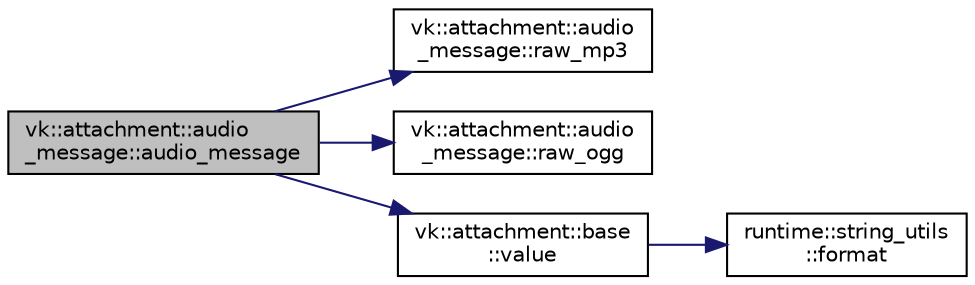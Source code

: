 digraph "vk::attachment::audio_message::audio_message"
{
 // LATEX_PDF_SIZE
  edge [fontname="Helvetica",fontsize="10",labelfontname="Helvetica",labelfontsize="10"];
  node [fontname="Helvetica",fontsize="10",shape=record];
  rankdir="LR";
  Node1 [label="vk::attachment::audio\l_message::audio_message",height=0.2,width=0.4,color="black", fillcolor="grey75", style="filled", fontcolor="black",tooltip=" "];
  Node1 -> Node2 [color="midnightblue",fontsize="10",style="solid",fontname="Helvetica"];
  Node2 [label="vk::attachment::audio\l_message::raw_mp3",height=0.2,width=0.4,color="black", fillcolor="white", style="filled",URL="$classvk_1_1attachment_1_1audio__message.html#abf271068bb5ab542d235e9beaf688ea8",tooltip=" "];
  Node1 -> Node3 [color="midnightblue",fontsize="10",style="solid",fontname="Helvetica"];
  Node3 [label="vk::attachment::audio\l_message::raw_ogg",height=0.2,width=0.4,color="black", fillcolor="white", style="filled",URL="$classvk_1_1attachment_1_1audio__message.html#ae3c158009eeb002cf15bc876f08d679e",tooltip=" "];
  Node1 -> Node4 [color="midnightblue",fontsize="10",style="solid",fontname="Helvetica"];
  Node4 [label="vk::attachment::base\l::value",height=0.2,width=0.4,color="black", fillcolor="white", style="filled",URL="$classvk_1_1attachment_1_1base.html#ad3aec9fdda5bd00bc0276f20b13784ec",tooltip=" "];
  Node4 -> Node5 [color="midnightblue",fontsize="10",style="solid",fontname="Helvetica"];
  Node5 [label="runtime::string_utils\l::format",height=0.2,width=0.4,color="black", fillcolor="white", style="filled",URL="$namespaceruntime_1_1string__utils.html#a03fc1b4ead1c0943ca7a5a802e958d4b",tooltip=" "];
}
